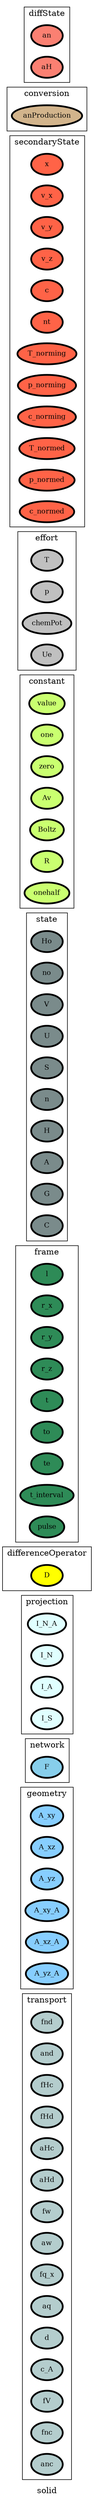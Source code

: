 digraph solid {
label=solid;
rankdir=LR;
subgraph cluster_solid___transport {
label=transport;
rankdir=LR;
V_101 [fillcolor=lightcyan3, fontsize=12, label=fnd, penwidth=3, style=filled];
V_104 [fillcolor=lightcyan3, fontsize=12, label=and, penwidth=3, style=filled];
V_109 [fillcolor=lightcyan3, fontsize=12, label=fHc, penwidth=3, style=filled];
V_110 [fillcolor=lightcyan3, fontsize=12, label=fHd, penwidth=3, style=filled];
V_111 [fillcolor=lightcyan3, fontsize=12, label=aHc, penwidth=3, style=filled];
V_112 [fillcolor=lightcyan3, fontsize=12, label=aHd, penwidth=3, style=filled];
V_141 [fillcolor=lightcyan3, fontsize=12, label=fw, penwidth=3, style=filled];
V_142 [fillcolor=lightcyan3, fontsize=12, label=aw, penwidth=3, style=filled];
V_83 [fillcolor=lightcyan3, fontsize=12, label=fq_x, penwidth=3, style=filled];
V_84 [fillcolor=lightcyan3, fontsize=12, label=aq, penwidth=3, style=filled];
V_86 [fillcolor=lightcyan3, fontsize=12, label=d, penwidth=3, style=filled];
V_87 [fillcolor=lightcyan3, fontsize=12, label=c_A, penwidth=3, style=filled];
V_91 [fillcolor=lightcyan3, fontsize=12, label=fV, penwidth=3, style=filled];
V_92 [fillcolor=lightcyan3, fontsize=12, label=fnc, penwidth=3, style=filled];
V_93 [fillcolor=lightcyan3, fontsize=12, label=anc, penwidth=3, style=filled];
}

subgraph cluster_solid___geometry {
label=geometry;
rankdir=LR;
V_65 [fillcolor=skyblue1, fontsize=12, label=A_xy, penwidth=3, style=filled];
V_66 [fillcolor=skyblue1, fontsize=12, label=A_xz, penwidth=3, style=filled];
V_67 [fillcolor=skyblue1, fontsize=12, label=A_yz, penwidth=3, style=filled];
V_68 [fillcolor=skyblue1, fontsize=12, label=A_xy_A, penwidth=3, style=filled];
V_69 [fillcolor=skyblue1, fontsize=12, label=A_xz_A, penwidth=3, style=filled];
V_70 [fillcolor=skyblue1, fontsize=12, label=A_yz_A, penwidth=3, style=filled];
}

subgraph cluster_solid___properties {
label=properties;
rankdir=LR;
}

subgraph cluster_solid___network {
label=network;
rankdir=LR;
V_10 [fillcolor=skyblue, fontsize=12, label=F, penwidth=3, style=filled];
}

subgraph cluster_solid___projection {
label=projection;
rankdir=LR;
V_48 [fillcolor=lightcyan, fontsize=12, label=I_N_A, penwidth=3, style=filled];
V_96 [fillcolor=lightcyan, fontsize=12, label=I_N, penwidth=3, style=filled];
V_97 [fillcolor=lightcyan, fontsize=12, label=I_A, penwidth=3, style=filled];
V_98 [fillcolor=lightcyan, fontsize=12, label=I_S, penwidth=3, style=filled];
}

subgraph cluster_solid___differenceOperator {
label=differenceOperator;
rankdir=LR;
V_64 [fillcolor=yellow, fontsize=12, label=D, penwidth=3, style=filled];
}

subgraph cluster_solid___frame {
label=frame;
rankdir=LR;
V_11 [fillcolor=seagreen4, fontsize=12, label=l, penwidth=3, style=filled];
V_12 [fillcolor=seagreen4, fontsize=12, label=r_x, penwidth=3, style=filled];
V_13 [fillcolor=seagreen4, fontsize=12, label=r_y, penwidth=3, style=filled];
V_14 [fillcolor=seagreen4, fontsize=12, label=r_z, penwidth=3, style=filled];
V_4 [fillcolor=seagreen4, fontsize=12, label=t, penwidth=3, style=filled];
V_5 [fillcolor=seagreen4, fontsize=12, label=to, penwidth=3, style=filled];
V_6 [fillcolor=seagreen4, fontsize=12, label=te, penwidth=3, style=filled];
V_7 [fillcolor=seagreen4, fontsize=12, label=t_interval, penwidth=3, style=filled];
V_9 [fillcolor=seagreen4, fontsize=12, label=pulse, penwidth=3, style=filled];
}

subgraph cluster_solid___state {
label=state;
rankdir=LR;
V_144 [fillcolor=lightcyan4, fontsize=12, label=Ho, penwidth=3, style=filled];
V_145 [fillcolor=lightcyan4, fontsize=12, label=no, penwidth=3, style=filled];
V_15 [fillcolor=lightcyan4, fontsize=12, label=V, penwidth=3, style=filled];
V_16 [fillcolor=lightcyan4, fontsize=12, label=U, penwidth=3, style=filled];
V_17 [fillcolor=lightcyan4, fontsize=12, label=S, penwidth=3, style=filled];
V_18 [fillcolor=lightcyan4, fontsize=12, label=n, penwidth=3, style=filled];
V_22 [fillcolor=lightcyan4, fontsize=12, label=H, penwidth=3, style=filled];
V_23 [fillcolor=lightcyan4, fontsize=12, label=A, penwidth=3, style=filled];
V_24 [fillcolor=lightcyan4, fontsize=12, label=G, penwidth=3, style=filled];
V_25 [fillcolor=lightcyan4, fontsize=12, label=C, penwidth=3, style=filled];
}

subgraph cluster_solid___constant {
label=constant;
rankdir=LR;
V_1 [fillcolor=darkolivegreen1, fontsize=12, label=value, penwidth=3, style=filled];
V_2 [fillcolor=darkolivegreen1, fontsize=12, label=one, penwidth=3, style=filled];
V_3 [fillcolor=darkolivegreen1, fontsize=12, label=zero, penwidth=3, style=filled];
V_32 [fillcolor=darkolivegreen1, fontsize=12, label=Av, penwidth=3, style=filled];
V_33 [fillcolor=darkolivegreen1, fontsize=12, label=Boltz, penwidth=3, style=filled];
V_34 [fillcolor=darkolivegreen1, fontsize=12, label=R, penwidth=3, style=filled];
V_8 [fillcolor=darkolivegreen1, fontsize=12, label=onehalf, penwidth=3, style=filled];
}

subgraph cluster_solid___effort {
label=effort;
rankdir=LR;
V_19 [fillcolor=grey, fontsize=12, label=T, penwidth=3, style=filled];
V_20 [fillcolor=grey, fontsize=12, label=p, penwidth=3, style=filled];
V_21 [fillcolor=grey, fontsize=12, label=chemPot, penwidth=3, style=filled];
V_35 [fillcolor=grey, fontsize=12, label=Ue, penwidth=3, style=filled];
}

subgraph cluster_solid___secondaryState {
label=secondaryState;
rankdir=LR;
V_100 [fillcolor=tomato, fontsize=12, label=x, penwidth=3, style=filled];
V_27 [fillcolor=tomato, fontsize=12, label=v_x, penwidth=3, style=filled];
V_28 [fillcolor=tomato, fontsize=12, label=v_y, penwidth=3, style=filled];
V_29 [fillcolor=tomato, fontsize=12, label=v_z, penwidth=3, style=filled];
V_85 [fillcolor=tomato, fontsize=12, label=c, penwidth=3, style=filled];
V_99 [fillcolor=tomato, fontsize=12, label=nt, penwidth=3, style=filled];
V_146 [fillcolor=tomato, fontsize=12, label=T_norming, penwidth=3, style=filled];
V_147 [fillcolor=tomato, fontsize=12, label=p_norming, penwidth=3, style=filled];
V_148 [fillcolor=tomato, fontsize=12, label=c_norming, penwidth=3, style=filled];
V_149 [fillcolor=tomato, fontsize=12, label=T_normed, penwidth=3, style=filled];
V_150 [fillcolor=tomato, fontsize=12, label=p_normed, penwidth=3, style=filled];
V_151 [fillcolor=tomato, fontsize=12, label=c_normed, penwidth=3, style=filled];
}

subgraph cluster_solid___conversion {
label=conversion;
rankdir=LR;
V_138 [fillcolor=tan, fontsize=12, label=anProduction, penwidth=3, style=filled];
}

subgraph cluster_solid___diffState {
label=diffState;
rankdir=LR;
V_139 [fillcolor=salmon, fontsize=12, label=an, penwidth=3, style=filled];
V_143 [fillcolor=salmon, fontsize=12, label=aH, penwidth=3, style=filled];
}

subgraph cluster_solid___internalTransport {
label=internalTransport;
rankdir=LR;
}

}

